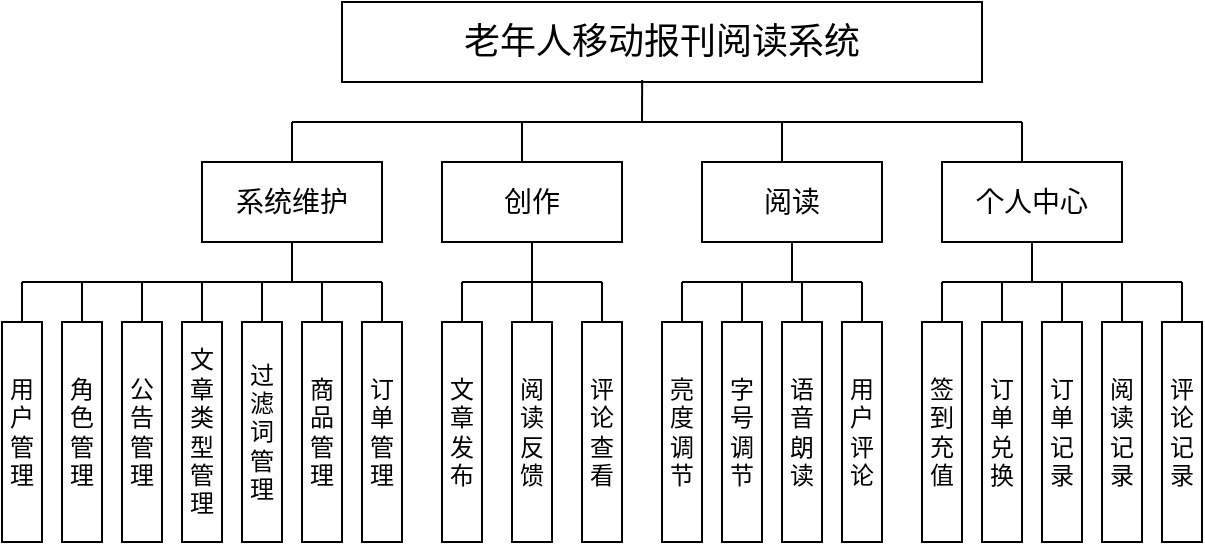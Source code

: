 <mxfile version="21.3.7" type="github">
  <diagram name="第 1 页" id="3pJTl-wVdFkQ0Z-NIJgN">
    <mxGraphModel dx="1290" dy="541" grid="1" gridSize="10" guides="1" tooltips="1" connect="1" arrows="1" fold="1" page="1" pageScale="1" pageWidth="827" pageHeight="1169" math="0" shadow="0">
      <root>
        <mxCell id="0" />
        <mxCell id="1" parent="0" />
        <mxCell id="S0FTpw_uSd9iY-oGFjCn-1" value="&lt;font style=&quot;font-size: 18px;&quot;&gt;老年人移动报刊阅读系统&lt;/font&gt;" style="rounded=0;whiteSpace=wrap;html=1;" vertex="1" parent="1">
          <mxGeometry x="260" y="70" width="320" height="40" as="geometry" />
        </mxCell>
        <mxCell id="S0FTpw_uSd9iY-oGFjCn-3" value="&lt;font style=&quot;font-size: 14px;&quot;&gt;系统维护&lt;/font&gt;" style="rounded=0;whiteSpace=wrap;html=1;" vertex="1" parent="1">
          <mxGeometry x="190" y="150" width="90" height="40" as="geometry" />
        </mxCell>
        <mxCell id="S0FTpw_uSd9iY-oGFjCn-6" value="&lt;font style=&quot;font-size: 14px;&quot;&gt;创作&lt;/font&gt;" style="rounded=0;whiteSpace=wrap;html=1;" vertex="1" parent="1">
          <mxGeometry x="310" y="150" width="90" height="40" as="geometry" />
        </mxCell>
        <mxCell id="S0FTpw_uSd9iY-oGFjCn-7" value="&lt;font style=&quot;font-size: 14px;&quot;&gt;阅读&lt;/font&gt;" style="rounded=0;whiteSpace=wrap;html=1;" vertex="1" parent="1">
          <mxGeometry x="440" y="150" width="90" height="40" as="geometry" />
        </mxCell>
        <mxCell id="S0FTpw_uSd9iY-oGFjCn-8" value="&lt;font style=&quot;font-size: 14px;&quot;&gt;个人中心&lt;/font&gt;" style="rounded=0;whiteSpace=wrap;html=1;" vertex="1" parent="1">
          <mxGeometry x="560" y="150" width="90" height="40" as="geometry" />
        </mxCell>
        <mxCell id="S0FTpw_uSd9iY-oGFjCn-9" value="" style="endArrow=none;html=1;rounded=0;" edge="1" parent="1">
          <mxGeometry width="50" height="50" relative="1" as="geometry">
            <mxPoint x="235" y="130" as="sourcePoint" />
            <mxPoint x="600" y="130" as="targetPoint" />
          </mxGeometry>
        </mxCell>
        <mxCell id="S0FTpw_uSd9iY-oGFjCn-10" value="" style="endArrow=none;html=1;rounded=0;entryX=0.469;entryY=0.975;entryDx=0;entryDy=0;entryPerimeter=0;" edge="1" parent="1" target="S0FTpw_uSd9iY-oGFjCn-1">
          <mxGeometry width="50" height="50" relative="1" as="geometry">
            <mxPoint x="410" y="130" as="sourcePoint" />
            <mxPoint x="440" y="260" as="targetPoint" />
          </mxGeometry>
        </mxCell>
        <mxCell id="S0FTpw_uSd9iY-oGFjCn-11" value="" style="endArrow=none;html=1;rounded=0;exitX=0.5;exitY=0;exitDx=0;exitDy=0;" edge="1" parent="1" source="S0FTpw_uSd9iY-oGFjCn-3">
          <mxGeometry width="50" height="50" relative="1" as="geometry">
            <mxPoint x="390" y="310" as="sourcePoint" />
            <mxPoint x="235" y="130" as="targetPoint" />
          </mxGeometry>
        </mxCell>
        <mxCell id="S0FTpw_uSd9iY-oGFjCn-13" value="" style="endArrow=none;html=1;rounded=0;" edge="1" parent="1">
          <mxGeometry width="50" height="50" relative="1" as="geometry">
            <mxPoint x="350" y="150" as="sourcePoint" />
            <mxPoint x="350" y="130" as="targetPoint" />
          </mxGeometry>
        </mxCell>
        <mxCell id="S0FTpw_uSd9iY-oGFjCn-14" value="" style="endArrow=none;html=1;rounded=0;" edge="1" parent="1">
          <mxGeometry width="50" height="50" relative="1" as="geometry">
            <mxPoint x="480" y="150" as="sourcePoint" />
            <mxPoint x="480" y="130" as="targetPoint" />
          </mxGeometry>
        </mxCell>
        <mxCell id="S0FTpw_uSd9iY-oGFjCn-15" value="" style="endArrow=none;html=1;rounded=0;" edge="1" parent="1">
          <mxGeometry width="50" height="50" relative="1" as="geometry">
            <mxPoint x="600" y="150" as="sourcePoint" />
            <mxPoint x="600" y="130" as="targetPoint" />
          </mxGeometry>
        </mxCell>
        <mxCell id="S0FTpw_uSd9iY-oGFjCn-25" value="" style="endArrow=none;html=1;rounded=0;entryX=0.5;entryY=1;entryDx=0;entryDy=0;" edge="1" parent="1" target="S0FTpw_uSd9iY-oGFjCn-3">
          <mxGeometry width="50" height="50" relative="1" as="geometry">
            <mxPoint x="235" y="210" as="sourcePoint" />
            <mxPoint x="440" y="260" as="targetPoint" />
          </mxGeometry>
        </mxCell>
        <mxCell id="S0FTpw_uSd9iY-oGFjCn-17" value="用户管理" style="rounded=0;whiteSpace=wrap;html=1;container=0;" vertex="1" parent="1">
          <mxGeometry x="90" y="230" width="20" height="110" as="geometry" />
        </mxCell>
        <mxCell id="S0FTpw_uSd9iY-oGFjCn-18" value="角色管理" style="rounded=0;whiteSpace=wrap;html=1;container=0;" vertex="1" parent="1">
          <mxGeometry x="120" y="230" width="20" height="110" as="geometry" />
        </mxCell>
        <mxCell id="S0FTpw_uSd9iY-oGFjCn-19" value="公告管理" style="rounded=0;whiteSpace=wrap;html=1;container=0;" vertex="1" parent="1">
          <mxGeometry x="150" y="230" width="20" height="110" as="geometry" />
        </mxCell>
        <mxCell id="S0FTpw_uSd9iY-oGFjCn-20" value="文章类型管理" style="rounded=0;whiteSpace=wrap;html=1;container=0;" vertex="1" parent="1">
          <mxGeometry x="180" y="230" width="20" height="110" as="geometry" />
        </mxCell>
        <mxCell id="S0FTpw_uSd9iY-oGFjCn-21" value="过滤词管理" style="rounded=0;whiteSpace=wrap;html=1;container=0;" vertex="1" parent="1">
          <mxGeometry x="210" y="230" width="20" height="110" as="geometry" />
        </mxCell>
        <mxCell id="S0FTpw_uSd9iY-oGFjCn-22" value="商品管理" style="rounded=0;whiteSpace=wrap;html=1;container=0;" vertex="1" parent="1">
          <mxGeometry x="240" y="230" width="20" height="110" as="geometry" />
        </mxCell>
        <mxCell id="S0FTpw_uSd9iY-oGFjCn-23" value="订单管理" style="rounded=0;whiteSpace=wrap;html=1;container=0;" vertex="1" parent="1">
          <mxGeometry x="270" y="230" width="20" height="110" as="geometry" />
        </mxCell>
        <mxCell id="S0FTpw_uSd9iY-oGFjCn-29" value="" style="endArrow=none;html=1;rounded=0;" edge="1" parent="1">
          <mxGeometry width="50" height="50" relative="1" as="geometry">
            <mxPoint x="100" y="210" as="sourcePoint" />
            <mxPoint x="280" y="210" as="targetPoint" />
          </mxGeometry>
        </mxCell>
        <mxCell id="S0FTpw_uSd9iY-oGFjCn-30" value="" style="endArrow=none;html=1;rounded=0;exitX=0.5;exitY=0;exitDx=0;exitDy=0;" edge="1" parent="1" source="S0FTpw_uSd9iY-oGFjCn-17">
          <mxGeometry width="50" height="50" relative="1" as="geometry">
            <mxPoint x="390" y="310" as="sourcePoint" />
            <mxPoint x="100" y="210" as="targetPoint" />
          </mxGeometry>
        </mxCell>
        <mxCell id="S0FTpw_uSd9iY-oGFjCn-31" value="" style="endArrow=none;html=1;rounded=0;exitX=0.5;exitY=0;exitDx=0;exitDy=0;" edge="1" parent="1" source="S0FTpw_uSd9iY-oGFjCn-18">
          <mxGeometry width="50" height="50" relative="1" as="geometry">
            <mxPoint x="390" y="310" as="sourcePoint" />
            <mxPoint x="130" y="210" as="targetPoint" />
          </mxGeometry>
        </mxCell>
        <mxCell id="S0FTpw_uSd9iY-oGFjCn-32" value="" style="endArrow=none;html=1;rounded=0;exitX=0.5;exitY=0;exitDx=0;exitDy=0;" edge="1" parent="1" source="S0FTpw_uSd9iY-oGFjCn-19">
          <mxGeometry width="50" height="50" relative="1" as="geometry">
            <mxPoint x="390" y="310" as="sourcePoint" />
            <mxPoint x="160" y="210" as="targetPoint" />
          </mxGeometry>
        </mxCell>
        <mxCell id="S0FTpw_uSd9iY-oGFjCn-33" value="" style="endArrow=none;html=1;rounded=0;exitX=0.5;exitY=0;exitDx=0;exitDy=0;" edge="1" parent="1" source="S0FTpw_uSd9iY-oGFjCn-20">
          <mxGeometry width="50" height="50" relative="1" as="geometry">
            <mxPoint x="390" y="310" as="sourcePoint" />
            <mxPoint x="190" y="210" as="targetPoint" />
          </mxGeometry>
        </mxCell>
        <mxCell id="S0FTpw_uSd9iY-oGFjCn-34" value="" style="endArrow=none;html=1;rounded=0;exitX=0.5;exitY=0;exitDx=0;exitDy=0;" edge="1" parent="1" source="S0FTpw_uSd9iY-oGFjCn-21">
          <mxGeometry width="50" height="50" relative="1" as="geometry">
            <mxPoint x="390" y="310" as="sourcePoint" />
            <mxPoint x="220" y="210" as="targetPoint" />
          </mxGeometry>
        </mxCell>
        <mxCell id="S0FTpw_uSd9iY-oGFjCn-35" value="" style="endArrow=none;html=1;rounded=0;exitX=0.5;exitY=0;exitDx=0;exitDy=0;" edge="1" parent="1" source="S0FTpw_uSd9iY-oGFjCn-22">
          <mxGeometry width="50" height="50" relative="1" as="geometry">
            <mxPoint x="390" y="310" as="sourcePoint" />
            <mxPoint x="250" y="210" as="targetPoint" />
          </mxGeometry>
        </mxCell>
        <mxCell id="S0FTpw_uSd9iY-oGFjCn-36" value="" style="endArrow=none;html=1;rounded=0;exitX=0.5;exitY=0;exitDx=0;exitDy=0;" edge="1" parent="1" source="S0FTpw_uSd9iY-oGFjCn-23">
          <mxGeometry width="50" height="50" relative="1" as="geometry">
            <mxPoint x="390" y="310" as="sourcePoint" />
            <mxPoint x="280" y="210" as="targetPoint" />
          </mxGeometry>
        </mxCell>
        <mxCell id="S0FTpw_uSd9iY-oGFjCn-37" value="文章发布" style="rounded=0;whiteSpace=wrap;html=1;container=0;" vertex="1" parent="1">
          <mxGeometry x="310" y="230" width="20" height="110" as="geometry" />
        </mxCell>
        <mxCell id="S0FTpw_uSd9iY-oGFjCn-38" value="阅读反馈" style="rounded=0;whiteSpace=wrap;html=1;container=0;" vertex="1" parent="1">
          <mxGeometry x="345" y="230" width="20" height="110" as="geometry" />
        </mxCell>
        <mxCell id="S0FTpw_uSd9iY-oGFjCn-40" value="评论查看" style="rounded=0;whiteSpace=wrap;html=1;container=0;" vertex="1" parent="1">
          <mxGeometry x="380" y="230" width="20" height="110" as="geometry" />
        </mxCell>
        <mxCell id="S0FTpw_uSd9iY-oGFjCn-41" value="亮度调节" style="rounded=0;whiteSpace=wrap;html=1;container=0;" vertex="1" parent="1">
          <mxGeometry x="420" y="230" width="20" height="110" as="geometry" />
        </mxCell>
        <mxCell id="S0FTpw_uSd9iY-oGFjCn-42" value="字号调节" style="rounded=0;whiteSpace=wrap;html=1;container=0;" vertex="1" parent="1">
          <mxGeometry x="450" y="230" width="20" height="110" as="geometry" />
        </mxCell>
        <mxCell id="S0FTpw_uSd9iY-oGFjCn-43" value="语音朗读" style="rounded=0;whiteSpace=wrap;html=1;container=0;" vertex="1" parent="1">
          <mxGeometry x="480" y="230" width="20" height="110" as="geometry" />
        </mxCell>
        <mxCell id="S0FTpw_uSd9iY-oGFjCn-44" value="用户评论" style="rounded=0;whiteSpace=wrap;html=1;container=0;" vertex="1" parent="1">
          <mxGeometry x="510" y="230" width="20" height="110" as="geometry" />
        </mxCell>
        <mxCell id="S0FTpw_uSd9iY-oGFjCn-47" value="" style="endArrow=none;html=1;rounded=0;" edge="1" parent="1">
          <mxGeometry width="50" height="50" relative="1" as="geometry">
            <mxPoint x="320" y="210" as="sourcePoint" />
            <mxPoint x="390" y="210" as="targetPoint" />
          </mxGeometry>
        </mxCell>
        <mxCell id="S0FTpw_uSd9iY-oGFjCn-48" value="" style="endArrow=none;html=1;rounded=0;entryX=0.5;entryY=1;entryDx=0;entryDy=0;" edge="1" parent="1" target="S0FTpw_uSd9iY-oGFjCn-6">
          <mxGeometry width="50" height="50" relative="1" as="geometry">
            <mxPoint x="355" y="210" as="sourcePoint" />
            <mxPoint x="440" y="260" as="targetPoint" />
          </mxGeometry>
        </mxCell>
        <mxCell id="S0FTpw_uSd9iY-oGFjCn-49" value="" style="endArrow=none;html=1;rounded=0;exitX=0.5;exitY=0;exitDx=0;exitDy=0;" edge="1" parent="1" source="S0FTpw_uSd9iY-oGFjCn-37">
          <mxGeometry width="50" height="50" relative="1" as="geometry">
            <mxPoint x="390" y="310" as="sourcePoint" />
            <mxPoint x="320" y="210" as="targetPoint" />
          </mxGeometry>
        </mxCell>
        <mxCell id="S0FTpw_uSd9iY-oGFjCn-50" value="" style="endArrow=none;html=1;rounded=0;exitX=0.5;exitY=0;exitDx=0;exitDy=0;" edge="1" parent="1" source="S0FTpw_uSd9iY-oGFjCn-38">
          <mxGeometry width="50" height="50" relative="1" as="geometry">
            <mxPoint x="390" y="310" as="sourcePoint" />
            <mxPoint x="355" y="210" as="targetPoint" />
          </mxGeometry>
        </mxCell>
        <mxCell id="S0FTpw_uSd9iY-oGFjCn-51" value="" style="endArrow=none;html=1;rounded=0;" edge="1" parent="1">
          <mxGeometry width="50" height="50" relative="1" as="geometry">
            <mxPoint x="390" y="230" as="sourcePoint" />
            <mxPoint x="390" y="210" as="targetPoint" />
          </mxGeometry>
        </mxCell>
        <mxCell id="S0FTpw_uSd9iY-oGFjCn-52" value="" style="endArrow=none;html=1;rounded=0;" edge="1" parent="1">
          <mxGeometry width="50" height="50" relative="1" as="geometry">
            <mxPoint x="430" y="210" as="sourcePoint" />
            <mxPoint x="520" y="210" as="targetPoint" />
          </mxGeometry>
        </mxCell>
        <mxCell id="S0FTpw_uSd9iY-oGFjCn-53" value="" style="endArrow=none;html=1;rounded=0;entryX=0.5;entryY=1;entryDx=0;entryDy=0;" edge="1" parent="1" target="S0FTpw_uSd9iY-oGFjCn-7">
          <mxGeometry width="50" height="50" relative="1" as="geometry">
            <mxPoint x="485" y="210" as="sourcePoint" />
            <mxPoint x="510" y="380" as="targetPoint" />
          </mxGeometry>
        </mxCell>
        <mxCell id="S0FTpw_uSd9iY-oGFjCn-54" value="" style="endArrow=none;html=1;rounded=0;exitX=0.5;exitY=0;exitDx=0;exitDy=0;" edge="1" parent="1" source="S0FTpw_uSd9iY-oGFjCn-41">
          <mxGeometry width="50" height="50" relative="1" as="geometry">
            <mxPoint x="390" y="310" as="sourcePoint" />
            <mxPoint x="430" y="210" as="targetPoint" />
          </mxGeometry>
        </mxCell>
        <mxCell id="S0FTpw_uSd9iY-oGFjCn-55" value="" style="endArrow=none;html=1;rounded=0;exitX=0.5;exitY=0;exitDx=0;exitDy=0;" edge="1" parent="1" source="S0FTpw_uSd9iY-oGFjCn-42">
          <mxGeometry width="50" height="50" relative="1" as="geometry">
            <mxPoint x="390" y="310" as="sourcePoint" />
            <mxPoint x="460" y="210" as="targetPoint" />
          </mxGeometry>
        </mxCell>
        <mxCell id="S0FTpw_uSd9iY-oGFjCn-56" value="" style="endArrow=none;html=1;rounded=0;exitX=0.5;exitY=0;exitDx=0;exitDy=0;" edge="1" parent="1" source="S0FTpw_uSd9iY-oGFjCn-43">
          <mxGeometry width="50" height="50" relative="1" as="geometry">
            <mxPoint x="390" y="310" as="sourcePoint" />
            <mxPoint x="490" y="210" as="targetPoint" />
          </mxGeometry>
        </mxCell>
        <mxCell id="S0FTpw_uSd9iY-oGFjCn-57" value="" style="endArrow=none;html=1;rounded=0;exitX=0.5;exitY=0;exitDx=0;exitDy=0;" edge="1" parent="1" source="S0FTpw_uSd9iY-oGFjCn-44">
          <mxGeometry width="50" height="50" relative="1" as="geometry">
            <mxPoint x="390" y="310" as="sourcePoint" />
            <mxPoint x="520" y="210" as="targetPoint" />
          </mxGeometry>
        </mxCell>
        <mxCell id="S0FTpw_uSd9iY-oGFjCn-58" value="签到充值" style="rounded=0;whiteSpace=wrap;html=1;container=0;" vertex="1" parent="1">
          <mxGeometry x="550" y="230" width="20" height="110" as="geometry" />
        </mxCell>
        <mxCell id="S0FTpw_uSd9iY-oGFjCn-59" value="订单兑换" style="rounded=0;whiteSpace=wrap;html=1;container=0;" vertex="1" parent="1">
          <mxGeometry x="580" y="230" width="20" height="110" as="geometry" />
        </mxCell>
        <mxCell id="S0FTpw_uSd9iY-oGFjCn-60" value="订单记录" style="rounded=0;whiteSpace=wrap;html=1;container=0;" vertex="1" parent="1">
          <mxGeometry x="610" y="230" width="20" height="110" as="geometry" />
        </mxCell>
        <mxCell id="S0FTpw_uSd9iY-oGFjCn-61" value="阅读记录" style="rounded=0;whiteSpace=wrap;html=1;container=0;" vertex="1" parent="1">
          <mxGeometry x="640" y="230" width="20" height="110" as="geometry" />
        </mxCell>
        <mxCell id="S0FTpw_uSd9iY-oGFjCn-62" value="评论记录" style="rounded=0;whiteSpace=wrap;html=1;container=0;" vertex="1" parent="1">
          <mxGeometry x="670" y="230" width="20" height="110" as="geometry" />
        </mxCell>
        <mxCell id="S0FTpw_uSd9iY-oGFjCn-63" value="" style="endArrow=none;html=1;rounded=0;" edge="1" parent="1">
          <mxGeometry width="50" height="50" relative="1" as="geometry">
            <mxPoint x="680" y="210" as="sourcePoint" />
            <mxPoint x="560" y="210" as="targetPoint" />
          </mxGeometry>
        </mxCell>
        <mxCell id="S0FTpw_uSd9iY-oGFjCn-64" value="" style="endArrow=none;html=1;rounded=0;entryX=0.5;entryY=1;entryDx=0;entryDy=0;" edge="1" parent="1" target="S0FTpw_uSd9iY-oGFjCn-8">
          <mxGeometry width="50" height="50" relative="1" as="geometry">
            <mxPoint x="605" y="210" as="sourcePoint" />
            <mxPoint x="440" y="260" as="targetPoint" />
          </mxGeometry>
        </mxCell>
        <mxCell id="S0FTpw_uSd9iY-oGFjCn-65" value="" style="endArrow=none;html=1;rounded=0;exitX=0.5;exitY=0;exitDx=0;exitDy=0;" edge="1" parent="1" source="S0FTpw_uSd9iY-oGFjCn-58">
          <mxGeometry width="50" height="50" relative="1" as="geometry">
            <mxPoint x="390" y="310" as="sourcePoint" />
            <mxPoint x="560" y="210" as="targetPoint" />
          </mxGeometry>
        </mxCell>
        <mxCell id="S0FTpw_uSd9iY-oGFjCn-66" value="" style="endArrow=none;html=1;rounded=0;exitX=0.5;exitY=0;exitDx=0;exitDy=0;" edge="1" parent="1" source="S0FTpw_uSd9iY-oGFjCn-59">
          <mxGeometry width="50" height="50" relative="1" as="geometry">
            <mxPoint x="390" y="310" as="sourcePoint" />
            <mxPoint x="590" y="210" as="targetPoint" />
          </mxGeometry>
        </mxCell>
        <mxCell id="S0FTpw_uSd9iY-oGFjCn-67" value="" style="endArrow=none;html=1;rounded=0;exitX=0.5;exitY=0;exitDx=0;exitDy=0;" edge="1" parent="1" source="S0FTpw_uSd9iY-oGFjCn-60">
          <mxGeometry width="50" height="50" relative="1" as="geometry">
            <mxPoint x="390" y="310" as="sourcePoint" />
            <mxPoint x="620" y="210" as="targetPoint" />
          </mxGeometry>
        </mxCell>
        <mxCell id="S0FTpw_uSd9iY-oGFjCn-68" value="" style="endArrow=none;html=1;rounded=0;exitX=0.5;exitY=0;exitDx=0;exitDy=0;" edge="1" parent="1" source="S0FTpw_uSd9iY-oGFjCn-61">
          <mxGeometry width="50" height="50" relative="1" as="geometry">
            <mxPoint x="390" y="310" as="sourcePoint" />
            <mxPoint x="650" y="210" as="targetPoint" />
          </mxGeometry>
        </mxCell>
        <mxCell id="S0FTpw_uSd9iY-oGFjCn-69" value="" style="endArrow=none;html=1;rounded=0;exitX=0.5;exitY=0;exitDx=0;exitDy=0;" edge="1" parent="1" source="S0FTpw_uSd9iY-oGFjCn-62">
          <mxGeometry width="50" height="50" relative="1" as="geometry">
            <mxPoint x="390" y="310" as="sourcePoint" />
            <mxPoint x="680" y="210" as="targetPoint" />
          </mxGeometry>
        </mxCell>
      </root>
    </mxGraphModel>
  </diagram>
</mxfile>
